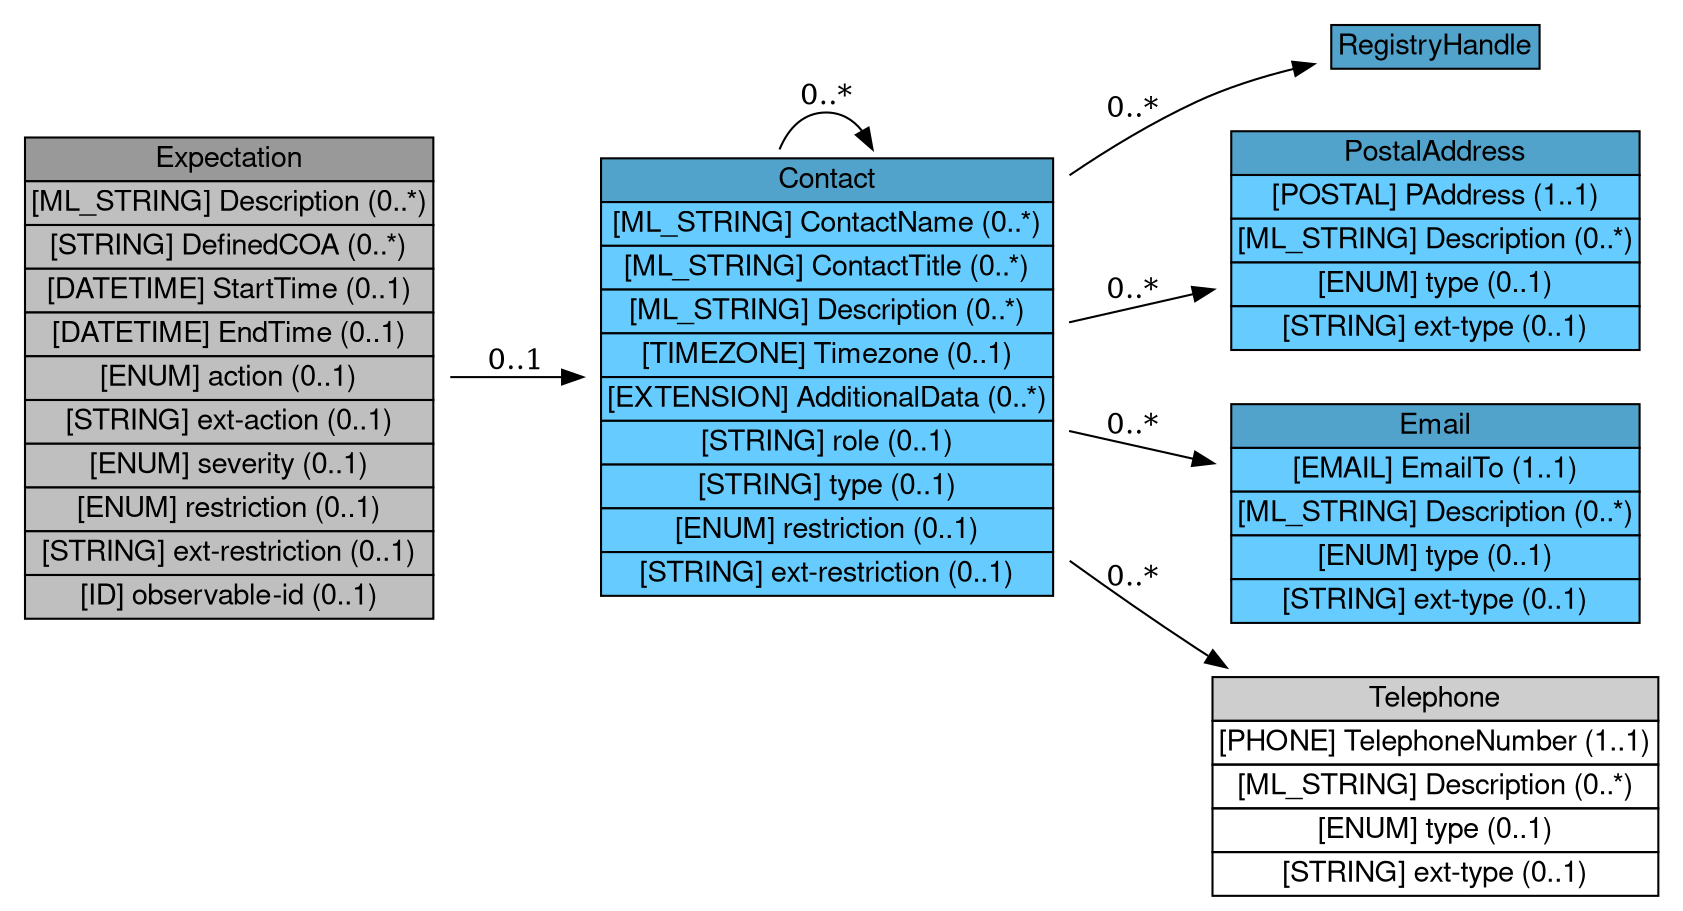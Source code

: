 digraph Expectation {
	graph [bb="0,0,791,429.5",
		rankdir=LR
	];
	node [label="\N"];
	Expectation	 [height=3.3194,
		label=<<table BORDER="0" CELLBORDER="1" CELLSPACING="0"> <tr> <td BGCOLOR="#999999" HREF="/html/IODEFv2/Expectation.html" TITLE="The Expectation class conveys to the recipient of the IODEF document the actions the sender is requesting. "><FONT FACE="Nimbus Sans L">Expectation</FONT></td> </tr>" %<tr><td BGCOLOR="#BFBFBF"  HREF="/html/IODEFv2/Expectation.html" TITLE="A free-form text description of the desired action(s)."><FONT FACE="Nimbus Sans L">[ML_STRING] Description (0..*)</FONT></td></tr>%<tr><td BGCOLOR="#BFBFBF"  HREF="/html/IODEFv2/Expectation.html" TITLE="A unique identifier meaningful to the sender and recipient of this document that references a course of action.  This class MUST be present if the action attribute is set to &quot;defined-coa&quot;."><FONT FACE="Nimbus Sans L">[STRING] DefinedCOA (0..*)</FONT></td></tr>%<tr><td BGCOLOR="#BFBFBF"  HREF="/html/IODEFv2/Expectation.html" TITLE="The time at which the sender would like the action performed.  A timestamp that is earlier than the ReportTime specified in the Incident class denotes that the sender would like the action performed as soon as possible.  The absence of this element indicates no expectations of when the recipient would like the action performed."><FONT FACE="Nimbus Sans L">[DATETIME] StartTime (0..1)</FONT></td></tr>%<tr><td BGCOLOR="#BFBFBF"  HREF="/html/IODEFv2/Expectation.html" TITLE="The time by which the sender expects the recipient to complete the action.  If the recipient cannot complete the action before EndTime, the recipient MUST NOT carry out the action.  Because of transit delays and clock drift, the sender MUST be prepared for the recipient to have carried out the action, even if it completes past EndTime."><FONT FACE="Nimbus Sans L">[DATETIME] EndTime (0..1)</FONT></td></tr>%<tr><td BGCOLOR="#BFBFBF"  HREF="/html/IODEFv2/Expectation.html" TITLE="Classifies the type of action requested.  The default value of &quot;other&quot;.  These values are maintained in the &quot;Expectation-action&quot; IANA registry per Section 10.2."><FONT FACE="Nimbus Sans L">[ENUM] action (0..1)</FONT></td></tr>%<tr><td BGCOLOR="#BFBFBF"  HREF="/html/IODEFv2/Expectation.html" TITLE="A means by which to extend the action attribute.  See Section 5.1.1."><FONT FACE="Nimbus Sans L">[STRING] ext-action (0..1)</FONT></td></tr>%<tr><td BGCOLOR="#BFBFBF"  HREF="/html/IODEFv2/Expectation.html" TITLE="Indicates the desired priority of the action. This attribute is an enumerated list with no default value, and the semantics of these relative measures are context dependent."><FONT FACE="Nimbus Sans L">[ENUM] severity (0..1)</FONT></td></tr>%<tr><td BGCOLOR="#BFBFBF"  HREF="/html/IODEFv2/Expectation.html" TITLE="See Section 3.3.1.  The default value is &quot;default&quot;."><FONT FACE="Nimbus Sans L">[ENUM] restriction (0..1)</FONT></td></tr>%<tr><td BGCOLOR="#BFBFBF"  HREF="/html/IODEFv2/Expectation.html" TITLE="A means by which to extend the restriction attribute.  See Section 5.1.1."><FONT FACE="Nimbus Sans L">[STRING] ext-restriction (0..1)</FONT></td></tr>%<tr><td BGCOLOR="#BFBFBF"  HREF="/html/IODEFv2/Expectation.html" TITLE="See Section 3.3.2."><FONT FACE="Nimbus Sans L">[ID] observable-id (0..1)</FONT></td></tr>%</table>>,
		pos="106,252.5",
		shape=plaintext,
		width=2.9444];
	Contact	 [height=3.0278,
		label=<<table BORDER="0" CELLBORDER="1" CELLSPACING="0"> <tr> <td BGCOLOR="#52a3cc" HREF="/html/IODEFv2/Contact.html" TITLE="The Contact class describes contact information for organizations and personnel involved in the incident. This class allows for the naming of the involved party, specifying contact information for them, and identifying their role in the incident. "><FONT FACE="Nimbus Sans L">Contact</FONT></td> </tr>" %<tr><td BGCOLOR="#66CCFF"  HREF="/html/IODEFv2/Contact.html" TITLE="The name of the contact.  The contact may either be an organization or a person.  The type attribute disambiguates the semantics."><FONT FACE="Nimbus Sans L">[ML_STRING] ContactName (0..*)</FONT></td></tr>%<tr><td BGCOLOR="#66CCFF"  HREF="/html/IODEFv2/Contact.html" TITLE="The title for the individual named in the ContactName."><FONT FACE="Nimbus Sans L">[ML_STRING] ContactTitle (0..*)</FONT></td></tr>%<tr><td BGCOLOR="#66CCFF"  HREF="/html/IODEFv2/Contact.html" TITLE="A free-form text description of the contact."><FONT FACE="Nimbus Sans L">[ML_STRING] Description (0..*)</FONT></td></tr>%<tr><td BGCOLOR="#66CCFF"  HREF="/html/IODEFv2/Contact.html" TITLE="The timezone in which the contact resides."><FONT FACE="Nimbus Sans L">[TIMEZONE] Timezone (0..1)</FONT></td></tr>%<tr><td BGCOLOR="#66CCFF"  HREF="/html/IODEFv2/Contact.html" TITLE="A mechanism by which to extend the data model."><FONT FACE="Nimbus Sans L">[EXTENSION] AdditionalData (0..*)</FONT></td></tr>%<tr><td BGCOLOR="#66CCFF"  HREF="/html/IODEFv2/Contact.html" TITLE="A means by which to extend the role attribute. See Section 5.1.1."><FONT FACE="Nimbus Sans L">[STRING] role (0..1)</FONT></td></tr>%<tr><td BGCOLOR="#66CCFF"  HREF="/html/IODEFv2/Contact.html" TITLE="A means by which to extend the type attribute. See Section 5.1.1."><FONT FACE="Nimbus Sans L">[STRING] type (0..1)</FONT></td></tr>%<tr><td BGCOLOR="#66CCFF"  HREF="/html/IODEFv2/Contact.html" TITLE="See Section 3.3.1."><FONT FACE="Nimbus Sans L">[ENUM] restriction (0..1)</FONT></td></tr>%<tr><td BGCOLOR="#66CCFF"  HREF="/html/IODEFv2/Contact.html" TITLE="A means by which to extend the restriction attribute.  See Section 5.1.1."><FONT FACE="Nimbus Sans L">[STRING] ext-restriction (0..1)</FONT></td></tr>%</table>>,
		pos="387.5,252.5",
		shape=plaintext,
		width=3.2361];
	Expectation -> Contact	 [label="0..1",
		lp="241.5,260",
		pos="e,270.74,252.5 212.02,252.5 227.9,252.5 244.4,252.5 260.65,252.5"];
	Contact -> Contact	 [label="0..*",
		lp="387.5,387",
		pos="e,409.82,361.79 365.18,361.79 369.65,372.62 377.09,379.5 387.5,379.5 394.66,379.5 400.41,376.25 404.76,370.69"];
	RegistryHandle	 [height=0.5,
		label=<<table BORDER="0" CELLBORDER="1" CELLSPACING="0"> <tr> <td BGCOLOR="#52a3cc" HREF="/html/IODEFv2/RegistryHandle.html" TITLE="The RegistryHandle class represents a handle into an Internet registry or community-specific database. "><FONT FACE="Nimbus Sans L">RegistryHandle</FONT></td> </tr>" %</table>>,
		pos="677,411.5",
		shape=plaintext,
		width=1.5972];
	Contact -> RegistryHandle	 [label="0..*",
		lp="533.5,381",
		pos="e,619.49,402.7 504.13,350.39 523.03,363.19 542.98,375.11 563,384.5 577.42,391.27 593.7,396.42 609.33,400.32"];
	PostalAddress	 [height=1.5694,
		label=<<table BORDER="0" CELLBORDER="1" CELLSPACING="0"> <tr> <td BGCOLOR="#52a3cc" HREF="/html/IODEFv2/PostalAddress.html" TITLE="The PostalAddress class specifies a postal address and associated annotation. "><FONT FACE="Nimbus Sans L">PostalAddress</FONT></td> </tr>" %<tr><td BGCOLOR="#66CCFF"  HREF="/html/IODEFv2/PostalAddress.html" TITLE="A postal address."><FONT FACE="Nimbus Sans L">[POSTAL] PAddress (1..1)</FONT></td></tr>%<tr><td BGCOLOR="#66CCFF"  HREF="/html/IODEFv2/PostalAddress.html" TITLE="A free-form text description of the address."><FONT FACE="Nimbus Sans L">[ML_STRING] Description (0..*)</FONT></td></tr>%<tr><td BGCOLOR="#66CCFF"  HREF="/html/IODEFv2/PostalAddress.html" TITLE="Categorizes the type of address described in the PAddress class.  These values are maintained in the &quot;PostalAddress-type&quot; IANA registry per Section 10.2."><FONT FACE="Nimbus Sans L">[ENUM] type (0..1)</FONT></td></tr>%<tr><td BGCOLOR="#66CCFF"  HREF="/html/IODEFv2/PostalAddress.html" TITLE="A means by which to extend the type attribute. See Section 5.1.1."><FONT FACE="Nimbus Sans L">[STRING] ext-type (0..1)</FONT></td></tr>%</table>>,
		pos="677,318.5",
		shape=plaintext,
		width=2.9444];
	Contact -> PostalAddress	 [label="0..*",
		lp="533.5,294",
		pos="e,570.86,294.3 504.42,279.15 523.04,283.4 542.3,287.79 560.9,292.03"];
	Email	 [height=1.5694,
		label=<<table BORDER="0" CELLBORDER="1" CELLSPACING="0"> <tr> <td BGCOLOR="#52a3cc" HREF="/html/IODEFv2/Email.html" TITLE="The Email class specifies an email address and associated annotation. "><FONT FACE="Nimbus Sans L">Email</FONT></td> </tr>" %<tr><td BGCOLOR="#66CCFF"  HREF="/html/IODEFv2/Email.html" TITLE="An email address."><FONT FACE="Nimbus Sans L">[EMAIL] EmailTo (1..1)</FONT></td></tr>%<tr><td BGCOLOR="#66CCFF"  HREF="/html/IODEFv2/Email.html" TITLE="A free-form text description of the email address."><FONT FACE="Nimbus Sans L">[ML_STRING] Description (0..*)</FONT></td></tr>%<tr><td BGCOLOR="#66CCFF"  HREF="/html/IODEFv2/Email.html" TITLE="Categorizes the type of email address described in the EmailTo class.  These values are maintained in the &quot;Email- type&quot; IANA registry per Section 10.2."><FONT FACE="Nimbus Sans L">[ENUM] type (0..1)</FONT></td></tr>%<tr><td BGCOLOR="#66CCFF"  HREF="/html/IODEFv2/Email.html" TITLE="A means by which to extend the type attribute. See Section 5.1.1."><FONT FACE="Nimbus Sans L">[STRING] ext-type (0..1)</FONT></td></tr>%</table>>,
		pos="677,187.5",
		shape=plaintext,
		width=2.9444];
	Contact -> Email	 [label="0..*",
		lp="533.5,229",
		pos="e,570.86,211.33 504.42,226.25 523.04,222.07 542.3,217.74 560.9,213.57"];
	Telephone	 [height=1.5694,
		label=<<table BORDER="0" CELLBORDER="1" CELLSPACING="0"> <tr> <td BGCOLOR="#CECECE" HREF="/html/IODEFv2/Telephone.html" TITLE="The Telephone class describes a telephone number and associated annotation. "><FONT FACE="Nimbus Sans L">Telephone</FONT></td> </tr>" %<tr><td  HREF="/html/IODEFv2/Telephone.html" TITLE="A telephone number."><FONT FACE="Nimbus Sans L">[PHONE] TelephoneNumber (1..1)</FONT></td></tr>%<tr><td  HREF="/html/IODEFv2/Telephone.html" TITLE="A free-form text description of the phone number."><FONT FACE="Nimbus Sans L">[ML_STRING] Description (0..*)</FONT></td></tr>%<tr><td  HREF="/html/IODEFv2/Telephone.html" TITLE="Categorizes the type of telephone number described in the TelephoneNumber class.  These values are maintained in the &quot;Telephone-type&quot; IANA registry per Section 10.2."><FONT FACE="Nimbus Sans L">[ENUM] type (0..1)</FONT></td></tr>%<tr><td  HREF="/html/IODEFv2/Telephone.html" TITLE="A means by which to extend the type attribute. See Section 5.1.1."><FONT FACE="Nimbus Sans L">[STRING] ext-type (0..1)</FONT></td></tr>%</table>>,
		pos="677,56.5",
		shape=plaintext,
		width=3.1667];
	Contact -> Telephone	 [label="0..*",
		lp="533.5,156",
		pos="e,577.72,113.07 504.2,163.23 523.58,149.23 543.67,135.2 563,122.5 564.94,121.22 566.91,119.95 568.9,118.67"];
}
